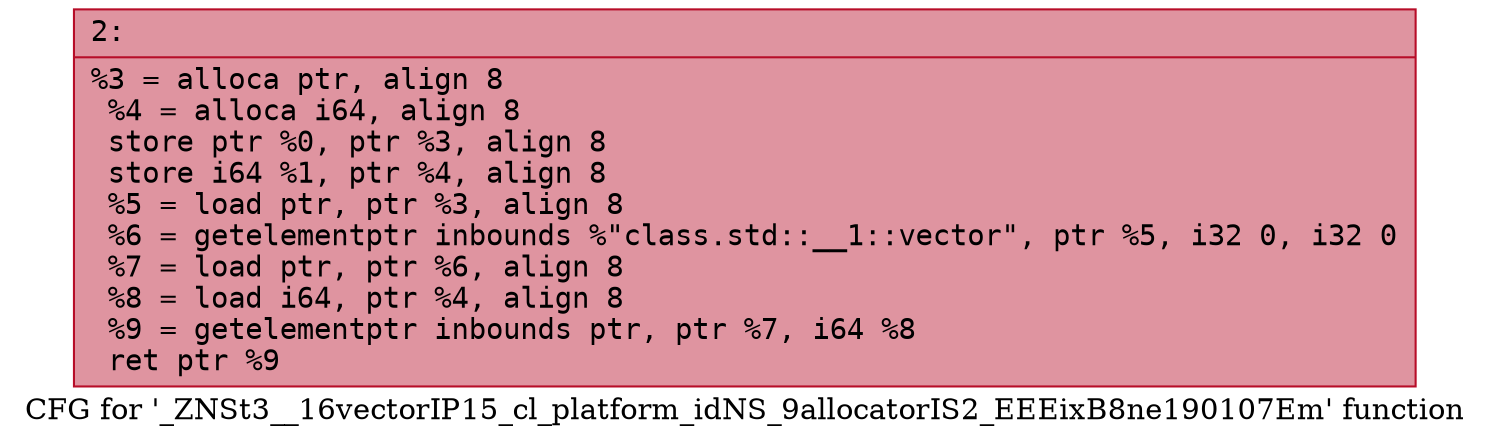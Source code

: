 digraph "CFG for '_ZNSt3__16vectorIP15_cl_platform_idNS_9allocatorIS2_EEEixB8ne190107Em' function" {
	label="CFG for '_ZNSt3__16vectorIP15_cl_platform_idNS_9allocatorIS2_EEEixB8ne190107Em' function";

	Node0x60000062cdc0 [shape=record,color="#b70d28ff", style=filled, fillcolor="#b70d2870" fontname="Courier",label="{2:\l|  %3 = alloca ptr, align 8\l  %4 = alloca i64, align 8\l  store ptr %0, ptr %3, align 8\l  store i64 %1, ptr %4, align 8\l  %5 = load ptr, ptr %3, align 8\l  %6 = getelementptr inbounds %\"class.std::__1::vector\", ptr %5, i32 0, i32 0\l  %7 = load ptr, ptr %6, align 8\l  %8 = load i64, ptr %4, align 8\l  %9 = getelementptr inbounds ptr, ptr %7, i64 %8\l  ret ptr %9\l}"];
}
